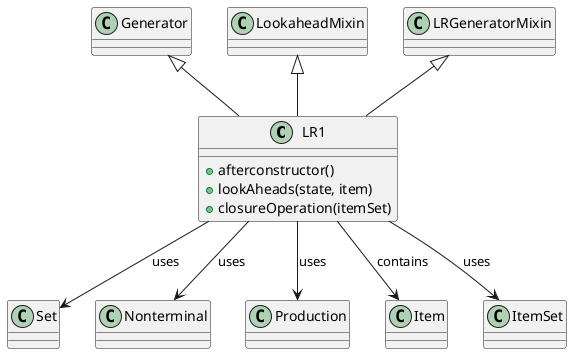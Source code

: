 @startuml

' Define classes
 
 
class LR1 {
  +afterconstructor()
  +lookAheads(state, item)
  +closureOperation(itemSet)
}

' Define relationships between classes
Generator <|-- LR1
LookaheadMixin <|-- LR1
LRGeneratorMixin <|-- LR1
LR1 --> Set : uses
LR1 --> Nonterminal : uses
LR1 --> Production : uses
LR1 --> Item : contains
LR1 --> ItemSet : uses


@enduml
